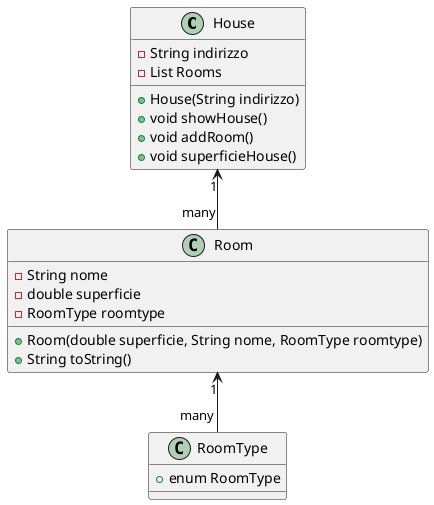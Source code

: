 @startuml

class House {
        - String indirizzo
        - List Rooms

        + House(String indirizzo)
        + void showHouse()
        + void addRoom()
        + void superficieHouse()
    }

class Room {
        - String nome
        - double superficie
        - RoomType roomtype

        + Room(double superficie, String nome, RoomType roomtype)
        + String toString()
    }

class RoomType {
        + enum RoomType
    }

    House "1" <-- "many"  Room
    Room "1" <-- "many"  RoomType
@enduml